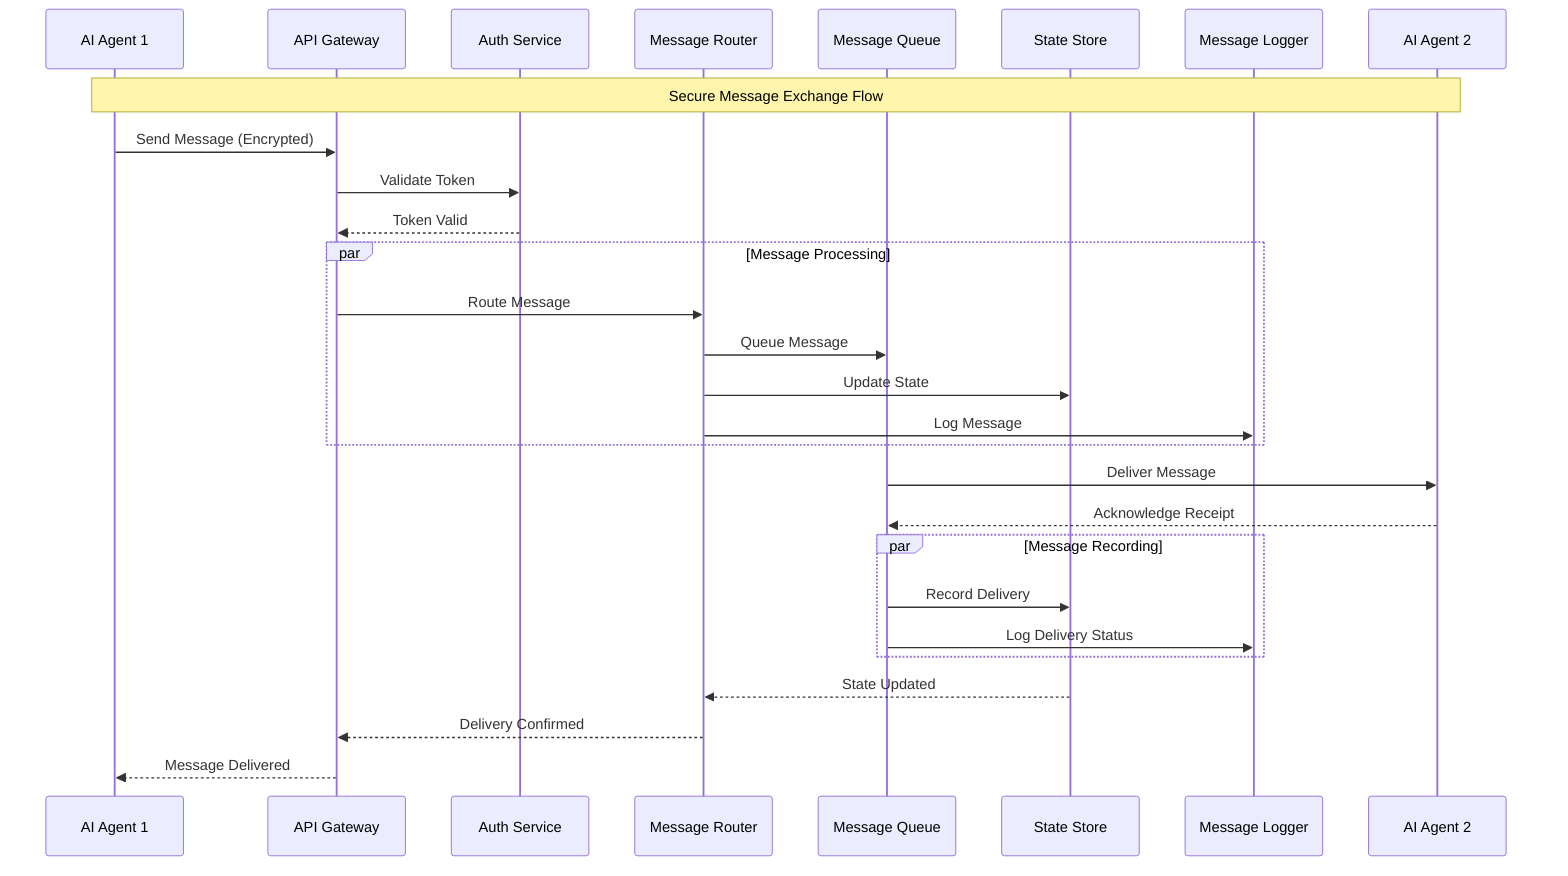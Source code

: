 sequenceDiagram
    participant Agent1 as AI Agent 1
    participant Gateway as API Gateway
    participant Auth as Auth Service
    participant Router as Message Router
    participant Queue as Message Queue
    participant State as State Store
    participant Log as Message Logger
    participant Agent2 as AI Agent 2

    Note over Agent1,Agent2: Secure Message Exchange Flow

    Agent1->>Gateway: Send Message (Encrypted)
    Gateway->>Auth: Validate Token
    Auth-->>Gateway: Token Valid

    par Message Processing
        Gateway->>Router: Route Message
        Router->>Queue: Queue Message
        Router->>State: Update State
        Router->>Log: Log Message
    end

    Queue->>Agent2: Deliver Message
    Agent2-->>Queue: Acknowledge Receipt

    par Message Recording
        Queue->>State: Record Delivery
        Queue->>Log: Log Delivery Status
    end

    State-->>Router: State Updated
    Router-->>Gateway: Delivery Confirmed
    Gateway-->>Agent1: Message Delivered